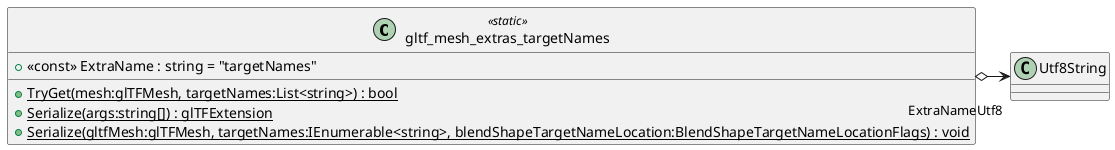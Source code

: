 @startuml
class gltf_mesh_extras_targetNames <<static>> {
    + <<const>> ExtraName : string = "targetNames"
    + {static} TryGet(mesh:glTFMesh, targetNames:List<string>) : bool
    + {static} Serialize(args:string[]) : glTFExtension
    + {static} Serialize(gltfMesh:glTFMesh, targetNames:IEnumerable<string>, blendShapeTargetNameLocation:BlendShapeTargetNameLocationFlags) : void
}
gltf_mesh_extras_targetNames o-> "ExtraNameUtf8" Utf8String
@enduml
